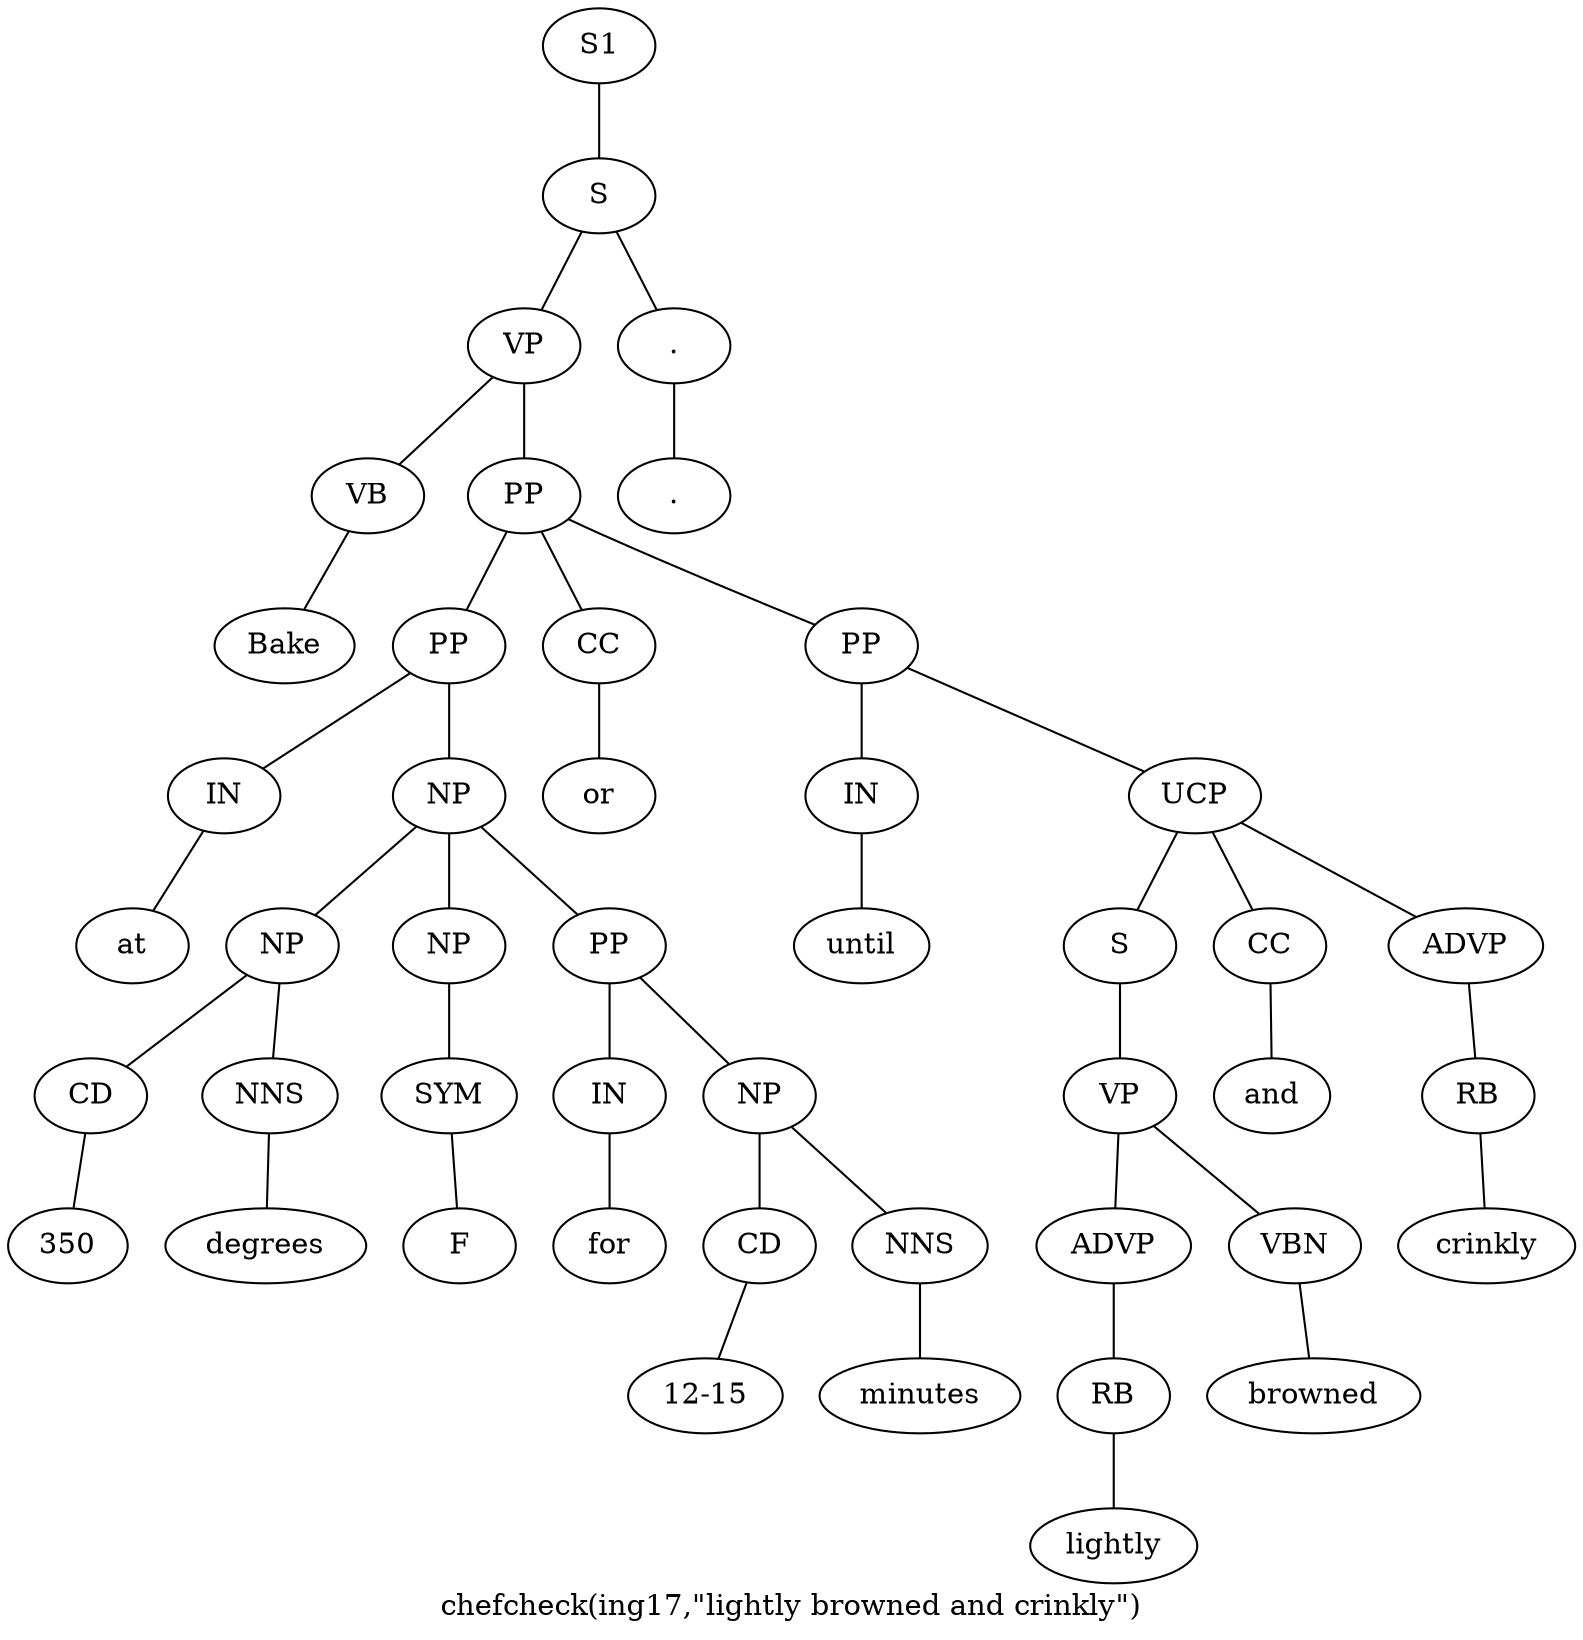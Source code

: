 graph SyntaxGraph {
	label = "chefcheck(ing17,\"lightly browned and crinkly\")";
	Node0 [label="S1"];
	Node1 [label="S"];
	Node2 [label="VP"];
	Node3 [label="VB"];
	Node4 [label="Bake"];
	Node5 [label="PP"];
	Node6 [label="PP"];
	Node7 [label="IN"];
	Node8 [label="at"];
	Node9 [label="NP"];
	Node10 [label="NP"];
	Node11 [label="CD"];
	Node12 [label="350"];
	Node13 [label="NNS"];
	Node14 [label="degrees"];
	Node15 [label="NP"];
	Node16 [label="SYM"];
	Node17 [label="F"];
	Node18 [label="PP"];
	Node19 [label="IN"];
	Node20 [label="for"];
	Node21 [label="NP"];
	Node22 [label="CD"];
	Node23 [label="12-15"];
	Node24 [label="NNS"];
	Node25 [label="minutes"];
	Node26 [label="CC"];
	Node27 [label="or"];
	Node28 [label="PP"];
	Node29 [label="IN"];
	Node30 [label="until"];
	Node31 [label="UCP"];
	Node32 [label="S"];
	Node33 [label="VP"];
	Node34 [label="ADVP"];
	Node35 [label="RB"];
	Node36 [label="lightly"];
	Node37 [label="VBN"];
	Node38 [label="browned"];
	Node39 [label="CC"];
	Node40 [label="and"];
	Node41 [label="ADVP"];
	Node42 [label="RB"];
	Node43 [label="crinkly"];
	Node44 [label="."];
	Node45 [label="."];

	Node0 -- Node1;
	Node1 -- Node2;
	Node1 -- Node44;
	Node2 -- Node3;
	Node2 -- Node5;
	Node3 -- Node4;
	Node5 -- Node6;
	Node5 -- Node26;
	Node5 -- Node28;
	Node6 -- Node7;
	Node6 -- Node9;
	Node7 -- Node8;
	Node9 -- Node10;
	Node9 -- Node15;
	Node9 -- Node18;
	Node10 -- Node11;
	Node10 -- Node13;
	Node11 -- Node12;
	Node13 -- Node14;
	Node15 -- Node16;
	Node16 -- Node17;
	Node18 -- Node19;
	Node18 -- Node21;
	Node19 -- Node20;
	Node21 -- Node22;
	Node21 -- Node24;
	Node22 -- Node23;
	Node24 -- Node25;
	Node26 -- Node27;
	Node28 -- Node29;
	Node28 -- Node31;
	Node29 -- Node30;
	Node31 -- Node32;
	Node31 -- Node39;
	Node31 -- Node41;
	Node32 -- Node33;
	Node33 -- Node34;
	Node33 -- Node37;
	Node34 -- Node35;
	Node35 -- Node36;
	Node37 -- Node38;
	Node39 -- Node40;
	Node41 -- Node42;
	Node42 -- Node43;
	Node44 -- Node45;
}